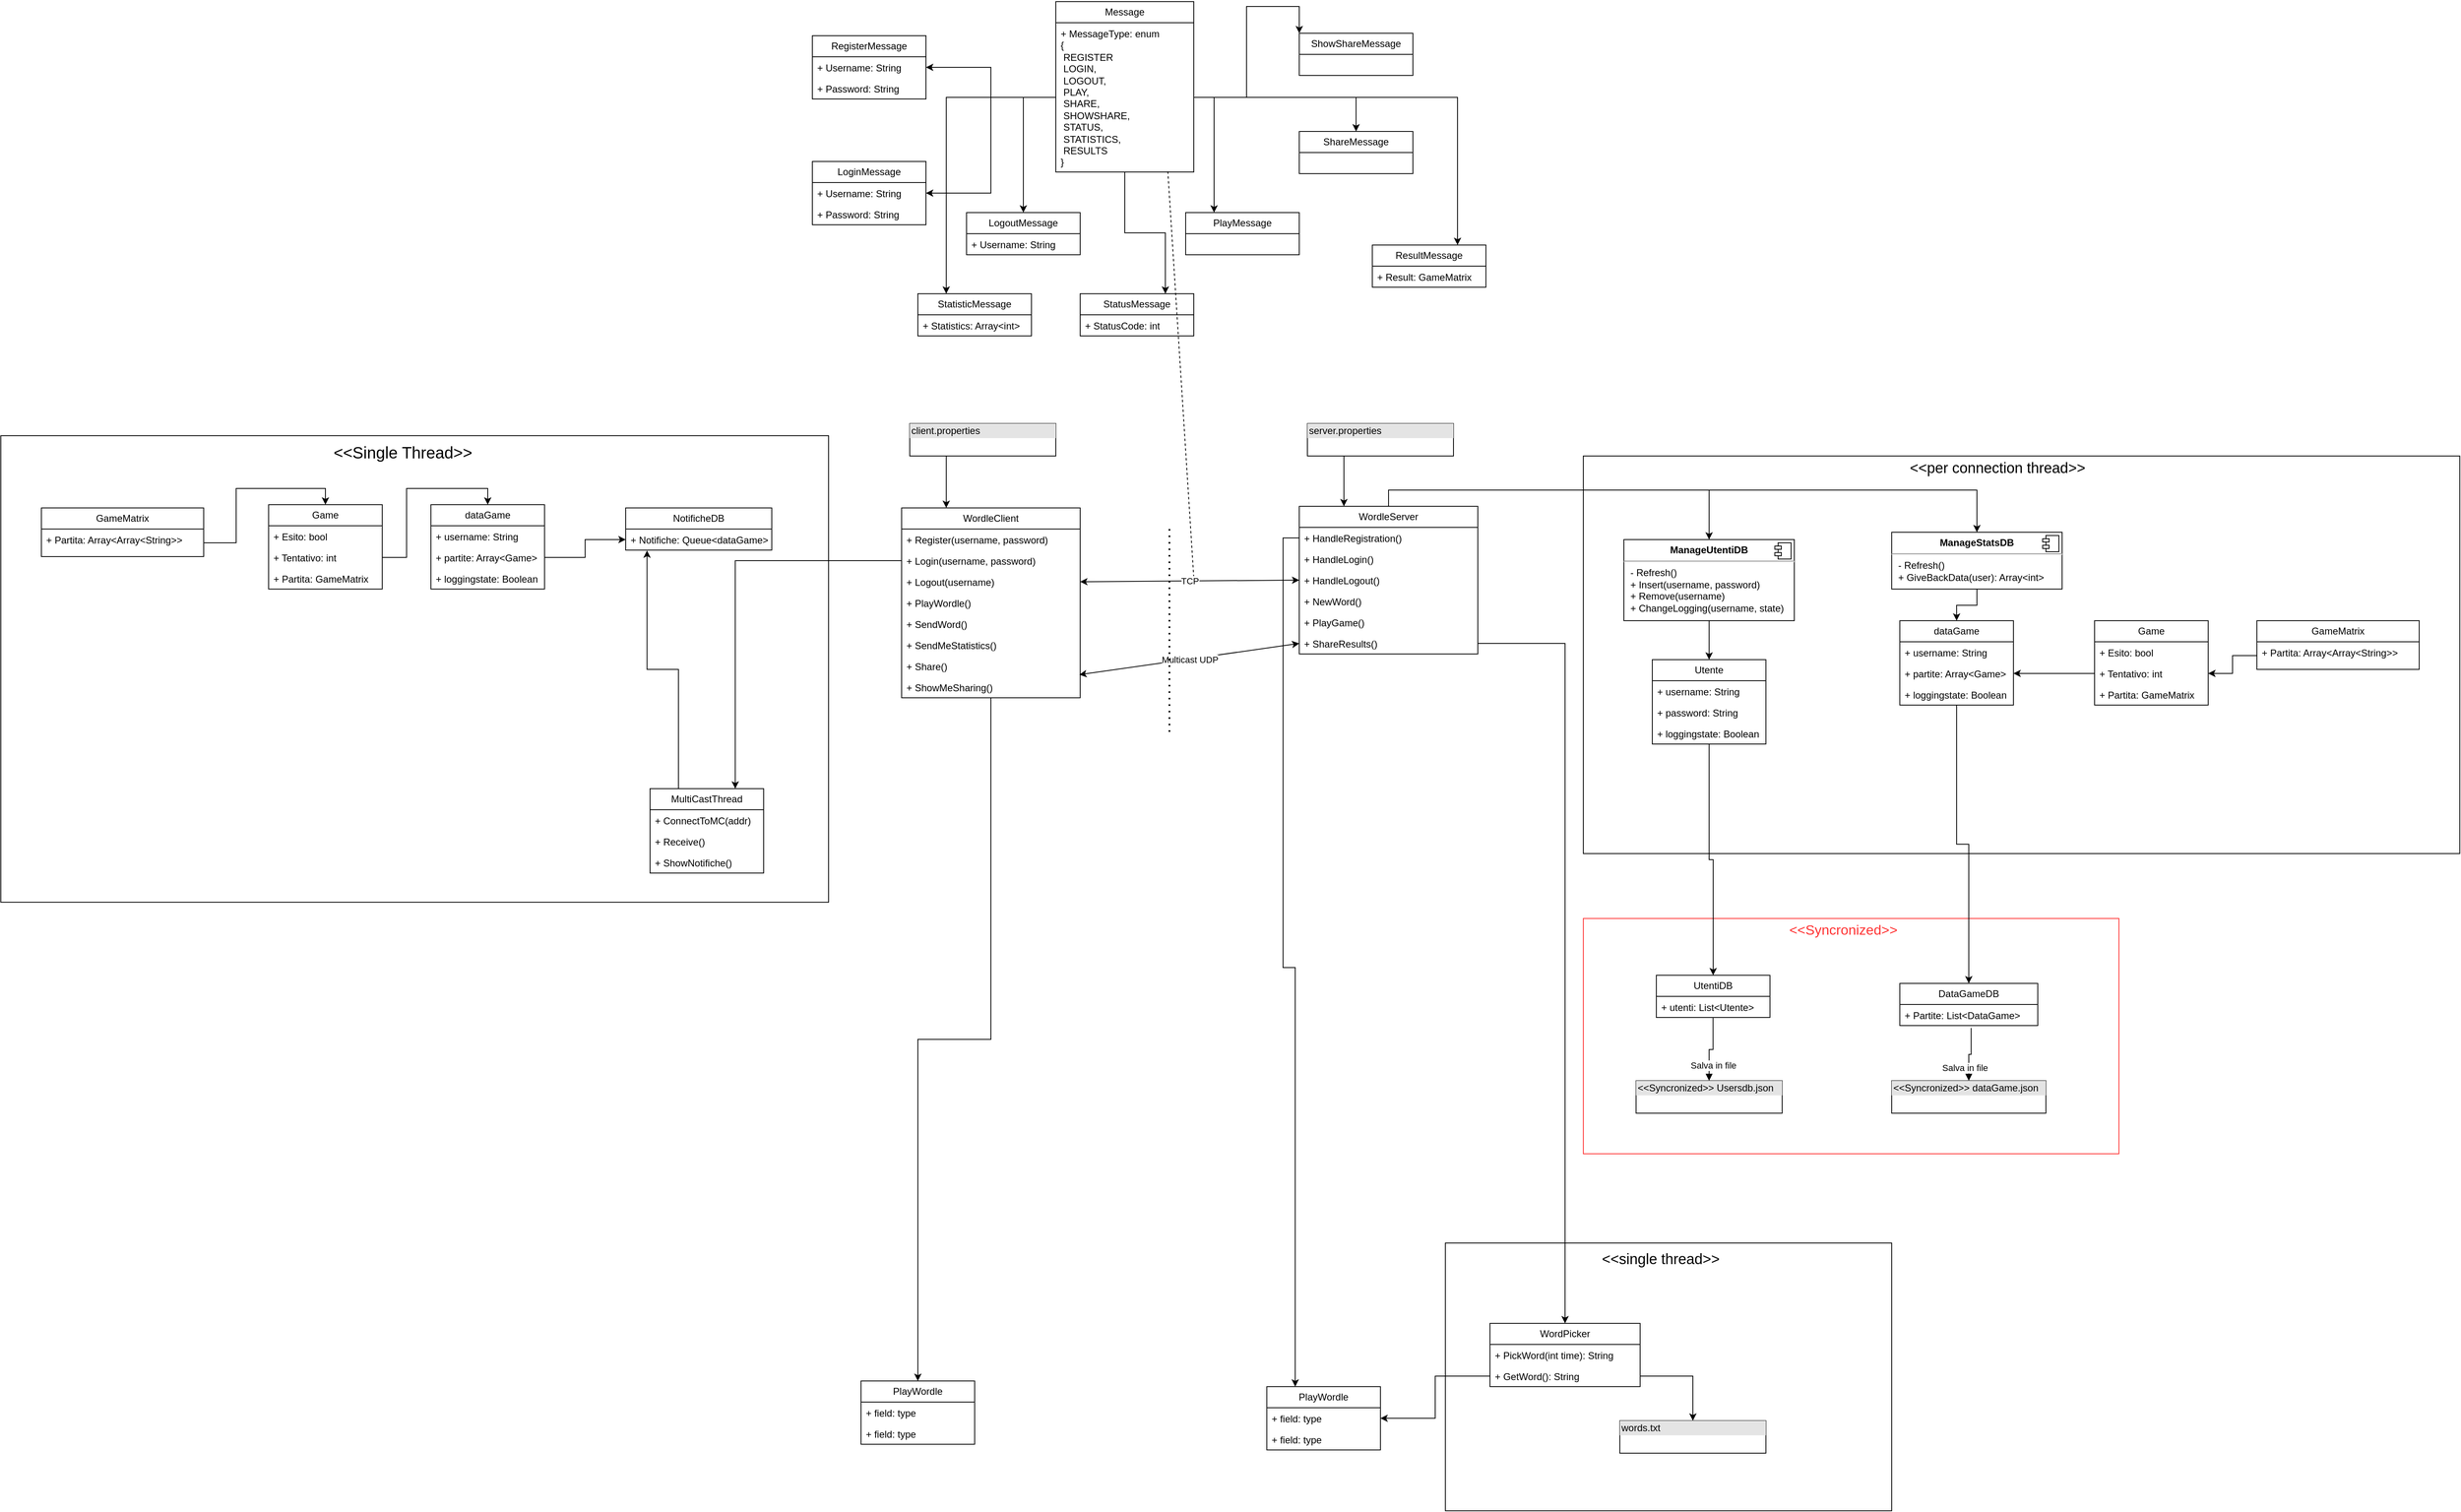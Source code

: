 <mxfile version="21.1.2" type="device">
  <diagram name="Generale" id="a9Qo6xG5ZnCa2RLUOLxb">
    <mxGraphModel dx="1235" dy="747" grid="1" gridSize="10" guides="1" tooltips="1" connect="1" arrows="1" fold="1" page="1" pageScale="1" pageWidth="3300" pageHeight="4681" math="0" shadow="0">
      <root>
        <mxCell id="0" />
        <mxCell id="1" parent="0" />
        <mxCell id="KQCeedgBMzMV0l_ZwHwV-183" value="" style="endArrow=none;dashed=1;html=1;rounded=0;exitX=0.812;exitY=0.996;exitDx=0;exitDy=0;exitPerimeter=0;" parent="1" source="KQCeedgBMzMV0l_ZwHwV-179" edge="1">
          <mxGeometry width="50" height="50" relative="1" as="geometry">
            <mxPoint x="1470" y="997" as="sourcePoint" />
            <mxPoint x="1570" y="770" as="targetPoint" />
          </mxGeometry>
        </mxCell>
        <mxCell id="KQCeedgBMzMV0l_ZwHwV-215" value="" style="verticalLabelPosition=bottom;verticalAlign=top;html=1;shape=mxgraph.basic.rect;fillColor2=none;strokeWidth=1;size=20;indent=5;" parent="1" vertex="1">
          <mxGeometry x="1880" y="1590" width="550" height="330" as="geometry" />
        </mxCell>
        <mxCell id="KQCeedgBMzMV0l_ZwHwV-148" value="" style="verticalLabelPosition=bottom;verticalAlign=top;html=1;shape=mxgraph.basic.rect;fillColor2=none;strokeWidth=1;size=20;indent=5;" parent="1" vertex="1">
          <mxGeometry x="100" y="595" width="1020" height="575" as="geometry" />
        </mxCell>
        <mxCell id="KQCeedgBMzMV0l_ZwHwV-150" value="" style="verticalLabelPosition=bottom;verticalAlign=top;html=1;shape=mxgraph.basic.rect;fillColor2=none;strokeWidth=1;size=20;indent=5;labelBorderColor=none;strokeColor=#FF3333;" parent="1" vertex="1">
          <mxGeometry x="2050" y="1190" width="660" height="290" as="geometry" />
        </mxCell>
        <mxCell id="KQCeedgBMzMV0l_ZwHwV-146" value="" style="verticalLabelPosition=bottom;verticalAlign=top;html=1;shape=mxgraph.basic.rect;fillColor2=none;strokeWidth=1;size=20;indent=5;" parent="1" vertex="1">
          <mxGeometry x="2050" y="620" width="1080" height="490" as="geometry" />
        </mxCell>
        <mxCell id="KQCeedgBMzMV0l_ZwHwV-159" style="edgeStyle=orthogonalEdgeStyle;rounded=0;orthogonalLoop=1;jettySize=auto;html=1;entryX=0.5;entryY=0;entryDx=0;entryDy=0;" parent="1" source="KQCeedgBMzMV0l_ZwHwV-10" target="KQCeedgBMzMV0l_ZwHwV-155" edge="1">
          <mxGeometry relative="1" as="geometry" />
        </mxCell>
        <mxCell id="KQCeedgBMzMV0l_ZwHwV-10" value="WordleClient" style="swimlane;fontStyle=0;childLayout=stackLayout;horizontal=1;startSize=26;fillColor=none;horizontalStack=0;resizeParent=1;resizeParentMax=0;resizeLast=0;collapsible=1;marginBottom=0;whiteSpace=wrap;html=1;" parent="1" vertex="1">
          <mxGeometry x="1210" y="684" width="220" height="234" as="geometry" />
        </mxCell>
        <mxCell id="KQCeedgBMzMV0l_ZwHwV-11" value="+ Register(username, password)" style="text;strokeColor=none;fillColor=none;align=left;verticalAlign=top;spacingLeft=4;spacingRight=4;overflow=hidden;rotatable=0;points=[[0,0.5],[1,0.5]];portConstraint=eastwest;whiteSpace=wrap;html=1;" parent="KQCeedgBMzMV0l_ZwHwV-10" vertex="1">
          <mxGeometry y="26" width="220" height="26" as="geometry" />
        </mxCell>
        <mxCell id="KQCeedgBMzMV0l_ZwHwV-12" value="+ Login(username, password)" style="text;strokeColor=none;fillColor=none;align=left;verticalAlign=top;spacingLeft=4;spacingRight=4;overflow=hidden;rotatable=0;points=[[0,0.5],[1,0.5]];portConstraint=eastwest;whiteSpace=wrap;html=1;" parent="KQCeedgBMzMV0l_ZwHwV-10" vertex="1">
          <mxGeometry y="52" width="220" height="26" as="geometry" />
        </mxCell>
        <mxCell id="KQCeedgBMzMV0l_ZwHwV-22" value="+ Logout(username)" style="text;strokeColor=none;fillColor=none;align=left;verticalAlign=top;spacingLeft=4;spacingRight=4;overflow=hidden;rotatable=0;points=[[0,0.5],[1,0.5]];portConstraint=eastwest;whiteSpace=wrap;html=1;" parent="KQCeedgBMzMV0l_ZwHwV-10" vertex="1">
          <mxGeometry y="78" width="220" height="26" as="geometry" />
        </mxCell>
        <mxCell id="KQCeedgBMzMV0l_ZwHwV-13" value="+ PlayWordle()" style="text;strokeColor=none;fillColor=none;align=left;verticalAlign=top;spacingLeft=4;spacingRight=4;overflow=hidden;rotatable=0;points=[[0,0.5],[1,0.5]];portConstraint=eastwest;whiteSpace=wrap;html=1;" parent="KQCeedgBMzMV0l_ZwHwV-10" vertex="1">
          <mxGeometry y="104" width="220" height="26" as="geometry" />
        </mxCell>
        <mxCell id="KQCeedgBMzMV0l_ZwHwV-14" value="+ SendWord()" style="text;strokeColor=none;fillColor=none;align=left;verticalAlign=top;spacingLeft=4;spacingRight=4;overflow=hidden;rotatable=0;points=[[0,0.5],[1,0.5]];portConstraint=eastwest;whiteSpace=wrap;html=1;" parent="KQCeedgBMzMV0l_ZwHwV-10" vertex="1">
          <mxGeometry y="130" width="220" height="26" as="geometry" />
        </mxCell>
        <mxCell id="KQCeedgBMzMV0l_ZwHwV-15" value="+ SendMeStatistics()" style="text;strokeColor=none;fillColor=none;align=left;verticalAlign=top;spacingLeft=4;spacingRight=4;overflow=hidden;rotatable=0;points=[[0,0.5],[1,0.5]];portConstraint=eastwest;whiteSpace=wrap;html=1;" parent="KQCeedgBMzMV0l_ZwHwV-10" vertex="1">
          <mxGeometry y="156" width="220" height="26" as="geometry" />
        </mxCell>
        <mxCell id="KQCeedgBMzMV0l_ZwHwV-16" value="+ Share()" style="text;strokeColor=none;fillColor=none;align=left;verticalAlign=top;spacingLeft=4;spacingRight=4;overflow=hidden;rotatable=0;points=[[0,0.5],[1,0.5]];portConstraint=eastwest;whiteSpace=wrap;html=1;" parent="KQCeedgBMzMV0l_ZwHwV-10" vertex="1">
          <mxGeometry y="182" width="220" height="26" as="geometry" />
        </mxCell>
        <mxCell id="KQCeedgBMzMV0l_ZwHwV-17" value="+ ShowMeSharing()" style="text;strokeColor=none;fillColor=none;align=left;verticalAlign=top;spacingLeft=4;spacingRight=4;overflow=hidden;rotatable=0;points=[[0,0.5],[1,0.5]];portConstraint=eastwest;whiteSpace=wrap;html=1;" parent="KQCeedgBMzMV0l_ZwHwV-10" vertex="1">
          <mxGeometry y="208" width="220" height="26" as="geometry" />
        </mxCell>
        <mxCell id="KQCeedgBMzMV0l_ZwHwV-51" style="edgeStyle=orthogonalEdgeStyle;rounded=0;orthogonalLoop=1;jettySize=auto;html=1;exitX=0.5;exitY=0;exitDx=0;exitDy=0;entryX=0.5;entryY=0;entryDx=0;entryDy=0;" parent="1" source="KQCeedgBMzMV0l_ZwHwV-19" target="KQCeedgBMzMV0l_ZwHwV-41" edge="1">
          <mxGeometry relative="1" as="geometry" />
        </mxCell>
        <mxCell id="KQCeedgBMzMV0l_ZwHwV-52" style="edgeStyle=orthogonalEdgeStyle;rounded=0;orthogonalLoop=1;jettySize=auto;html=1;exitX=0.5;exitY=0;exitDx=0;exitDy=0;entryX=0.5;entryY=0;entryDx=0;entryDy=0;" parent="1" source="KQCeedgBMzMV0l_ZwHwV-19" target="KQCeedgBMzMV0l_ZwHwV-32" edge="1">
          <mxGeometry relative="1" as="geometry" />
        </mxCell>
        <mxCell id="KQCeedgBMzMV0l_ZwHwV-19" value="WordleServer" style="swimlane;fontStyle=0;childLayout=stackLayout;horizontal=1;startSize=26;fillColor=none;horizontalStack=0;resizeParent=1;resizeParentMax=0;resizeLast=0;collapsible=1;marginBottom=0;whiteSpace=wrap;html=1;" parent="1" vertex="1">
          <mxGeometry x="1700" y="682" width="220" height="182" as="geometry">
            <mxRectangle x="780" y="200" width="110" height="30" as="alternateBounds" />
          </mxGeometry>
        </mxCell>
        <mxCell id="KQCeedgBMzMV0l_ZwHwV-20" value="+ HandleRegistration()" style="text;strokeColor=none;fillColor=none;align=left;verticalAlign=top;spacingLeft=4;spacingRight=4;overflow=hidden;rotatable=0;points=[[0,0.5],[1,0.5]];portConstraint=eastwest;whiteSpace=wrap;html=1;" parent="KQCeedgBMzMV0l_ZwHwV-19" vertex="1">
          <mxGeometry y="26" width="220" height="26" as="geometry" />
        </mxCell>
        <mxCell id="KQCeedgBMzMV0l_ZwHwV-21" value="+ HandleLogin()" style="text;strokeColor=none;fillColor=none;align=left;verticalAlign=top;spacingLeft=4;spacingRight=4;overflow=hidden;rotatable=0;points=[[0,0.5],[1,0.5]];portConstraint=eastwest;whiteSpace=wrap;html=1;" parent="KQCeedgBMzMV0l_ZwHwV-19" vertex="1">
          <mxGeometry y="52" width="220" height="26" as="geometry" />
        </mxCell>
        <mxCell id="KQCeedgBMzMV0l_ZwHwV-23" value="+ HandleLogout()" style="text;strokeColor=none;fillColor=none;align=left;verticalAlign=top;spacingLeft=4;spacingRight=4;overflow=hidden;rotatable=0;points=[[0,0.5],[1,0.5]];portConstraint=eastwest;whiteSpace=wrap;html=1;" parent="KQCeedgBMzMV0l_ZwHwV-19" vertex="1">
          <mxGeometry y="78" width="220" height="26" as="geometry" />
        </mxCell>
        <mxCell id="KQCeedgBMzMV0l_ZwHwV-24" value="+ NewWord()" style="text;strokeColor=none;fillColor=none;align=left;verticalAlign=top;spacingLeft=4;spacingRight=4;overflow=hidden;rotatable=0;points=[[0,0.5],[1,0.5]];portConstraint=eastwest;whiteSpace=wrap;html=1;" parent="KQCeedgBMzMV0l_ZwHwV-19" vertex="1">
          <mxGeometry y="104" width="220" height="26" as="geometry" />
        </mxCell>
        <mxCell id="KQCeedgBMzMV0l_ZwHwV-25" value="+ PlayGame()" style="text;strokeColor=none;fillColor=none;align=left;verticalAlign=top;spacingLeft=4;spacingRight=4;overflow=hidden;rotatable=0;points=[[0,0.5],[1,0.5]];portConstraint=eastwest;whiteSpace=wrap;html=1;" parent="KQCeedgBMzMV0l_ZwHwV-19" vertex="1">
          <mxGeometry y="130" width="220" height="26" as="geometry" />
        </mxCell>
        <mxCell id="KQCeedgBMzMV0l_ZwHwV-26" value="+ ShareResults()" style="text;strokeColor=none;fillColor=none;align=left;verticalAlign=top;spacingLeft=4;spacingRight=4;overflow=hidden;rotatable=0;points=[[0,0.5],[1,0.5]];portConstraint=eastwest;whiteSpace=wrap;html=1;" parent="KQCeedgBMzMV0l_ZwHwV-19" vertex="1">
          <mxGeometry y="156" width="220" height="26" as="geometry" />
        </mxCell>
        <mxCell id="KQCeedgBMzMV0l_ZwHwV-97" style="edgeStyle=orthogonalEdgeStyle;rounded=0;orthogonalLoop=1;jettySize=auto;html=1;exitX=0.5;exitY=1;exitDx=0;exitDy=0;entryX=0.5;entryY=0;entryDx=0;entryDy=0;" parent="1" source="KQCeedgBMzMV0l_ZwHwV-32" target="KQCeedgBMzMV0l_ZwHwV-64" edge="1">
          <mxGeometry relative="1" as="geometry" />
        </mxCell>
        <mxCell id="KQCeedgBMzMV0l_ZwHwV-32" value="&lt;p style=&quot;margin:0px;margin-top:6px;text-align:center;&quot;&gt;&lt;b&gt;ManageUtentiDB&lt;/b&gt;&lt;/p&gt;&lt;hr&gt;&lt;p style=&quot;margin:0px;margin-left:8px;&quot;&gt;- Refresh()&lt;br&gt;+ Insert(username, password)&lt;/p&gt;&lt;p style=&quot;margin:0px;margin-left:8px;&quot;&gt;+ Remove(username)&lt;/p&gt;&lt;p style=&quot;margin:0px;margin-left:8px;&quot;&gt;+ ChangeLogging(username, state)&lt;/p&gt;" style="align=left;overflow=fill;html=1;dropTarget=0;whiteSpace=wrap;" parent="1" vertex="1">
          <mxGeometry x="2100" y="723" width="210" height="100" as="geometry" />
        </mxCell>
        <mxCell id="KQCeedgBMzMV0l_ZwHwV-33" value="" style="shape=component;jettyWidth=8;jettyHeight=4;" parent="KQCeedgBMzMV0l_ZwHwV-32" vertex="1">
          <mxGeometry x="1" width="20" height="20" relative="1" as="geometry">
            <mxPoint x="-24" y="4" as="offset" />
          </mxGeometry>
        </mxCell>
        <mxCell id="KQCeedgBMzMV0l_ZwHwV-34" value="&lt;div style=&quot;box-sizing:border-box;width:100%;background:#e4e4e4;padding:2px;&quot;&gt;&amp;lt;&amp;lt;Syncronized&amp;gt;&amp;gt; Usersdb.json&lt;/div&gt;&lt;table style=&quot;width:100%;font-size:1em;&quot; cellpadding=&quot;2&quot; cellspacing=&quot;0&quot;&gt;&lt;tbody&gt;&lt;tr&gt;&lt;td&gt;&lt;br&gt;&lt;/td&gt;&lt;td&gt;&lt;br&gt;&lt;/td&gt;&lt;/tr&gt;&lt;tr&gt;&lt;td&gt;&lt;br&gt;&lt;/td&gt;&lt;td&gt;&lt;/td&gt;&lt;/tr&gt;&lt;tr&gt;&lt;td&gt;&lt;br&gt;&lt;/td&gt;&lt;td&gt;&lt;br&gt;&lt;/td&gt;&lt;/tr&gt;&lt;/tbody&gt;&lt;/table&gt;" style="verticalAlign=top;align=left;overflow=fill;html=1;whiteSpace=wrap;" parent="1" vertex="1">
          <mxGeometry x="2115" y="1390" width="180" height="40" as="geometry" />
        </mxCell>
        <mxCell id="KQCeedgBMzMV0l_ZwHwV-81" style="edgeStyle=orthogonalEdgeStyle;rounded=0;orthogonalLoop=1;jettySize=auto;html=1;exitX=0.5;exitY=1;exitDx=0;exitDy=0;" parent="1" source="KQCeedgBMzMV0l_ZwHwV-41" target="KQCeedgBMzMV0l_ZwHwV-70" edge="1">
          <mxGeometry relative="1" as="geometry" />
        </mxCell>
        <mxCell id="KQCeedgBMzMV0l_ZwHwV-41" value="&lt;p style=&quot;margin:0px;margin-top:6px;text-align:center;&quot;&gt;&lt;b&gt;ManageStatsDB&lt;/b&gt;&lt;/p&gt;&lt;hr&gt;&lt;p style=&quot;margin:0px;margin-left:8px;&quot;&gt;- Refresh()&lt;/p&gt;&lt;p style=&quot;margin:0px;margin-left:8px;&quot;&gt;+ GiveBackData(user): Array&amp;lt;int&amp;gt;&lt;/p&gt;" style="align=left;overflow=fill;html=1;dropTarget=0;whiteSpace=wrap;" parent="1" vertex="1">
          <mxGeometry x="2430" y="714" width="210" height="70" as="geometry" />
        </mxCell>
        <mxCell id="KQCeedgBMzMV0l_ZwHwV-42" value="" style="shape=component;jettyWidth=8;jettyHeight=4;" parent="KQCeedgBMzMV0l_ZwHwV-41" vertex="1">
          <mxGeometry x="1" width="20" height="20" relative="1" as="geometry">
            <mxPoint x="-24" y="4" as="offset" />
          </mxGeometry>
        </mxCell>
        <mxCell id="KQCeedgBMzMV0l_ZwHwV-47" style="edgeStyle=orthogonalEdgeStyle;rounded=0;orthogonalLoop=1;jettySize=auto;html=1;exitX=0.5;exitY=1;exitDx=0;exitDy=0;" parent="1" edge="1">
          <mxGeometry relative="1" as="geometry">
            <mxPoint x="2827.5" y="1223" as="sourcePoint" />
            <mxPoint x="2827.5" y="1223" as="targetPoint" />
          </mxGeometry>
        </mxCell>
        <mxCell id="KQCeedgBMzMV0l_ZwHwV-53" value="GameMatrix" style="swimlane;fontStyle=0;childLayout=stackLayout;horizontal=1;startSize=26;fillColor=none;horizontalStack=0;resizeParent=1;resizeParentMax=0;resizeLast=0;collapsible=1;marginBottom=0;whiteSpace=wrap;html=1;" parent="1" vertex="1">
          <mxGeometry x="2880" y="823" width="200" height="60" as="geometry" />
        </mxCell>
        <mxCell id="KQCeedgBMzMV0l_ZwHwV-54" value="+ Partita: Array&amp;lt;Array&amp;lt;String&amp;gt;&amp;gt;" style="text;strokeColor=none;fillColor=none;align=left;verticalAlign=top;spacingLeft=4;spacingRight=4;overflow=hidden;rotatable=0;points=[[0,0.5],[1,0.5]];portConstraint=eastwest;whiteSpace=wrap;html=1;" parent="KQCeedgBMzMV0l_ZwHwV-53" vertex="1">
          <mxGeometry y="26" width="200" height="34" as="geometry" />
        </mxCell>
        <mxCell id="KQCeedgBMzMV0l_ZwHwV-58" value="NotificheDB" style="swimlane;fontStyle=0;childLayout=stackLayout;horizontal=1;startSize=26;fillColor=none;horizontalStack=0;resizeParent=1;resizeParentMax=0;resizeLast=0;collapsible=1;marginBottom=0;whiteSpace=wrap;html=1;" parent="1" vertex="1">
          <mxGeometry x="870" y="684" width="180" height="52" as="geometry" />
        </mxCell>
        <mxCell id="KQCeedgBMzMV0l_ZwHwV-59" value="+ Notifiche: Queue&amp;lt;dataGame&amp;gt;" style="text;strokeColor=none;fillColor=none;align=left;verticalAlign=top;spacingLeft=4;spacingRight=4;overflow=hidden;rotatable=0;points=[[0,0.5],[1,0.5]];portConstraint=eastwest;whiteSpace=wrap;html=1;" parent="KQCeedgBMzMV0l_ZwHwV-58" vertex="1">
          <mxGeometry y="26" width="180" height="26" as="geometry" />
        </mxCell>
        <mxCell id="KQCeedgBMzMV0l_ZwHwV-98" style="edgeStyle=orthogonalEdgeStyle;rounded=0;orthogonalLoop=1;jettySize=auto;html=1;entryX=0.5;entryY=0;entryDx=0;entryDy=0;" parent="1" source="KQCeedgBMzMV0l_ZwHwV-64" target="KQCeedgBMzMV0l_ZwHwV-93" edge="1">
          <mxGeometry relative="1" as="geometry" />
        </mxCell>
        <mxCell id="KQCeedgBMzMV0l_ZwHwV-64" value="Utente" style="swimlane;fontStyle=0;childLayout=stackLayout;horizontal=1;startSize=26;fillColor=none;horizontalStack=0;resizeParent=1;resizeParentMax=0;resizeLast=0;collapsible=1;marginBottom=0;whiteSpace=wrap;html=1;" parent="1" vertex="1">
          <mxGeometry x="2135" y="871" width="140" height="104" as="geometry" />
        </mxCell>
        <mxCell id="KQCeedgBMzMV0l_ZwHwV-65" value="+ username: String" style="text;strokeColor=none;fillColor=none;align=left;verticalAlign=top;spacingLeft=4;spacingRight=4;overflow=hidden;rotatable=0;points=[[0,0.5],[1,0.5]];portConstraint=eastwest;whiteSpace=wrap;html=1;" parent="KQCeedgBMzMV0l_ZwHwV-64" vertex="1">
          <mxGeometry y="26" width="140" height="26" as="geometry" />
        </mxCell>
        <mxCell id="KQCeedgBMzMV0l_ZwHwV-66" value="+ password: String" style="text;strokeColor=none;fillColor=none;align=left;verticalAlign=top;spacingLeft=4;spacingRight=4;overflow=hidden;rotatable=0;points=[[0,0.5],[1,0.5]];portConstraint=eastwest;whiteSpace=wrap;html=1;" parent="KQCeedgBMzMV0l_ZwHwV-64" vertex="1">
          <mxGeometry y="52" width="140" height="26" as="geometry" />
        </mxCell>
        <mxCell id="KQCeedgBMzMV0l_ZwHwV-67" value="+ loggingstate: Boolean" style="text;strokeColor=none;fillColor=none;align=left;verticalAlign=top;spacingLeft=4;spacingRight=4;overflow=hidden;rotatable=0;points=[[0,0.5],[1,0.5]];portConstraint=eastwest;whiteSpace=wrap;html=1;" parent="KQCeedgBMzMV0l_ZwHwV-64" vertex="1">
          <mxGeometry y="78" width="140" height="26" as="geometry" />
        </mxCell>
        <mxCell id="KQCeedgBMzMV0l_ZwHwV-68" value="Salva in file" style="html=1;verticalAlign=bottom;endArrow=block;edgeStyle=elbowEdgeStyle;elbow=vertical;curved=0;rounded=0;entryX=0.5;entryY=0;entryDx=0;entryDy=0;exitX=0.499;exitY=1.024;exitDx=0;exitDy=0;exitPerimeter=0;" parent="1" source="KQCeedgBMzMV0l_ZwHwV-94" target="KQCeedgBMzMV0l_ZwHwV-34" edge="1">
          <mxGeometry x="0.75" y="5" width="80" relative="1" as="geometry">
            <mxPoint x="2075" y="1193" as="sourcePoint" />
            <mxPoint x="2485" y="1103" as="targetPoint" />
            <mxPoint as="offset" />
          </mxGeometry>
        </mxCell>
        <mxCell id="KQCeedgBMzMV0l_ZwHwV-69" value="&lt;div style=&quot;box-sizing:border-box;width:100%;background:#e4e4e4;padding:2px;&quot;&gt;&amp;lt;&amp;lt;Syncronized&amp;gt;&amp;gt; dataGame.json&lt;/div&gt;&lt;table style=&quot;width:100%;font-size:1em;&quot; cellpadding=&quot;2&quot; cellspacing=&quot;0&quot;&gt;&lt;tbody&gt;&lt;tr&gt;&lt;td&gt;&lt;br&gt;&lt;/td&gt;&lt;td&gt;&lt;br&gt;&lt;/td&gt;&lt;/tr&gt;&lt;tr&gt;&lt;td&gt;&lt;br&gt;&lt;/td&gt;&lt;td&gt;&lt;/td&gt;&lt;/tr&gt;&lt;tr&gt;&lt;td&gt;&lt;br&gt;&lt;/td&gt;&lt;td&gt;&lt;br&gt;&lt;/td&gt;&lt;/tr&gt;&lt;/tbody&gt;&lt;/table&gt;" style="verticalAlign=top;align=left;overflow=fill;html=1;whiteSpace=wrap;" parent="1" vertex="1">
          <mxGeometry x="2430" y="1390" width="190" height="40" as="geometry" />
        </mxCell>
        <mxCell id="KQCeedgBMzMV0l_ZwHwV-103" style="edgeStyle=orthogonalEdgeStyle;rounded=0;orthogonalLoop=1;jettySize=auto;html=1;entryX=0.5;entryY=0;entryDx=0;entryDy=0;" parent="1" source="KQCeedgBMzMV0l_ZwHwV-70" target="KQCeedgBMzMV0l_ZwHwV-99" edge="1">
          <mxGeometry relative="1" as="geometry" />
        </mxCell>
        <mxCell id="KQCeedgBMzMV0l_ZwHwV-70" value="dataGame" style="swimlane;fontStyle=0;childLayout=stackLayout;horizontal=1;startSize=26;fillColor=none;horizontalStack=0;resizeParent=1;resizeParentMax=0;resizeLast=0;collapsible=1;marginBottom=0;whiteSpace=wrap;html=1;" parent="1" vertex="1">
          <mxGeometry x="2440" y="823" width="140" height="104" as="geometry" />
        </mxCell>
        <mxCell id="KQCeedgBMzMV0l_ZwHwV-71" value="+ username: String" style="text;strokeColor=none;fillColor=none;align=left;verticalAlign=top;spacingLeft=4;spacingRight=4;overflow=hidden;rotatable=0;points=[[0,0.5],[1,0.5]];portConstraint=eastwest;whiteSpace=wrap;html=1;" parent="KQCeedgBMzMV0l_ZwHwV-70" vertex="1">
          <mxGeometry y="26" width="140" height="26" as="geometry" />
        </mxCell>
        <mxCell id="KQCeedgBMzMV0l_ZwHwV-72" value="+ partite: Array&amp;lt;Game&amp;gt;" style="text;strokeColor=none;fillColor=none;align=left;verticalAlign=top;spacingLeft=4;spacingRight=4;overflow=hidden;rotatable=0;points=[[0,0.5],[1,0.5]];portConstraint=eastwest;whiteSpace=wrap;html=1;" parent="KQCeedgBMzMV0l_ZwHwV-70" vertex="1">
          <mxGeometry y="52" width="140" height="26" as="geometry" />
        </mxCell>
        <mxCell id="KQCeedgBMzMV0l_ZwHwV-73" value="+ loggingstate: Boolean" style="text;strokeColor=none;fillColor=none;align=left;verticalAlign=top;spacingLeft=4;spacingRight=4;overflow=hidden;rotatable=0;points=[[0,0.5],[1,0.5]];portConstraint=eastwest;whiteSpace=wrap;html=1;" parent="KQCeedgBMzMV0l_ZwHwV-70" vertex="1">
          <mxGeometry y="78" width="140" height="26" as="geometry" />
        </mxCell>
        <mxCell id="KQCeedgBMzMV0l_ZwHwV-74" value="Salva in file" style="html=1;verticalAlign=bottom;endArrow=block;edgeStyle=elbowEdgeStyle;elbow=vertical;curved=0;rounded=0;entryX=0.5;entryY=0;entryDx=0;entryDy=0;exitX=0.517;exitY=1.115;exitDx=0;exitDy=0;exitPerimeter=0;" parent="1" source="KQCeedgBMzMV0l_ZwHwV-100" target="KQCeedgBMzMV0l_ZwHwV-69" edge="1">
          <mxGeometry x="0.778" y="-5" width="80" relative="1" as="geometry">
            <mxPoint x="2497.48" y="1060.898" as="sourcePoint" />
            <mxPoint x="2825" y="1023" as="targetPoint" />
            <mxPoint as="offset" />
          </mxGeometry>
        </mxCell>
        <mxCell id="KQCeedgBMzMV0l_ZwHwV-75" value="Game" style="swimlane;fontStyle=0;childLayout=stackLayout;horizontal=1;startSize=26;fillColor=none;horizontalStack=0;resizeParent=1;resizeParentMax=0;resizeLast=0;collapsible=1;marginBottom=0;whiteSpace=wrap;html=1;" parent="1" vertex="1">
          <mxGeometry x="2680" y="823" width="140" height="104" as="geometry" />
        </mxCell>
        <mxCell id="KQCeedgBMzMV0l_ZwHwV-76" value="+ Esito: bool" style="text;strokeColor=none;fillColor=none;align=left;verticalAlign=top;spacingLeft=4;spacingRight=4;overflow=hidden;rotatable=0;points=[[0,0.5],[1,0.5]];portConstraint=eastwest;whiteSpace=wrap;html=1;" parent="KQCeedgBMzMV0l_ZwHwV-75" vertex="1">
          <mxGeometry y="26" width="140" height="26" as="geometry" />
        </mxCell>
        <mxCell id="KQCeedgBMzMV0l_ZwHwV-77" value="+ Tentativo: int" style="text;strokeColor=none;fillColor=none;align=left;verticalAlign=top;spacingLeft=4;spacingRight=4;overflow=hidden;rotatable=0;points=[[0,0.5],[1,0.5]];portConstraint=eastwest;whiteSpace=wrap;html=1;" parent="KQCeedgBMzMV0l_ZwHwV-75" vertex="1">
          <mxGeometry y="52" width="140" height="26" as="geometry" />
        </mxCell>
        <mxCell id="KQCeedgBMzMV0l_ZwHwV-78" value="+ Partita: GameMatrix" style="text;strokeColor=none;fillColor=none;align=left;verticalAlign=top;spacingLeft=4;spacingRight=4;overflow=hidden;rotatable=0;points=[[0,0.5],[1,0.5]];portConstraint=eastwest;whiteSpace=wrap;html=1;" parent="KQCeedgBMzMV0l_ZwHwV-75" vertex="1">
          <mxGeometry y="78" width="140" height="26" as="geometry" />
        </mxCell>
        <mxCell id="KQCeedgBMzMV0l_ZwHwV-79" style="edgeStyle=orthogonalEdgeStyle;rounded=0;orthogonalLoop=1;jettySize=auto;html=1;exitX=0;exitY=0.5;exitDx=0;exitDy=0;entryX=1;entryY=0.5;entryDx=0;entryDy=0;" parent="1" source="KQCeedgBMzMV0l_ZwHwV-54" target="KQCeedgBMzMV0l_ZwHwV-77" edge="1">
          <mxGeometry relative="1" as="geometry" />
        </mxCell>
        <mxCell id="KQCeedgBMzMV0l_ZwHwV-80" style="edgeStyle=orthogonalEdgeStyle;rounded=0;orthogonalLoop=1;jettySize=auto;html=1;exitX=0;exitY=0.5;exitDx=0;exitDy=0;entryX=1;entryY=0.5;entryDx=0;entryDy=0;" parent="1" source="KQCeedgBMzMV0l_ZwHwV-77" target="KQCeedgBMzMV0l_ZwHwV-72" edge="1">
          <mxGeometry relative="1" as="geometry" />
        </mxCell>
        <mxCell id="KQCeedgBMzMV0l_ZwHwV-93" value="UtentiDB" style="swimlane;fontStyle=0;childLayout=stackLayout;horizontal=1;startSize=26;fillColor=none;horizontalStack=0;resizeParent=1;resizeParentMax=0;resizeLast=0;collapsible=1;marginBottom=0;whiteSpace=wrap;html=1;" parent="1" vertex="1">
          <mxGeometry x="2140" y="1260" width="140" height="52" as="geometry" />
        </mxCell>
        <mxCell id="KQCeedgBMzMV0l_ZwHwV-94" value="+ utenti: List&amp;lt;Utente&amp;gt;" style="text;strokeColor=none;fillColor=none;align=left;verticalAlign=top;spacingLeft=4;spacingRight=4;overflow=hidden;rotatable=0;points=[[0,0.5],[1,0.5]];portConstraint=eastwest;whiteSpace=wrap;html=1;" parent="KQCeedgBMzMV0l_ZwHwV-93" vertex="1">
          <mxGeometry y="26" width="140" height="26" as="geometry" />
        </mxCell>
        <mxCell id="KQCeedgBMzMV0l_ZwHwV-99" value="DataGameDB" style="swimlane;fontStyle=0;childLayout=stackLayout;horizontal=1;startSize=26;fillColor=none;horizontalStack=0;resizeParent=1;resizeParentMax=0;resizeLast=0;collapsible=1;marginBottom=0;whiteSpace=wrap;html=1;" parent="1" vertex="1">
          <mxGeometry x="2440" y="1270" width="170" height="52" as="geometry" />
        </mxCell>
        <mxCell id="KQCeedgBMzMV0l_ZwHwV-100" value="+ Partite: List&amp;lt;DataGame&amp;gt;" style="text;strokeColor=none;fillColor=none;align=left;verticalAlign=top;spacingLeft=4;spacingRight=4;overflow=hidden;rotatable=0;points=[[0,0.5],[1,0.5]];portConstraint=eastwest;whiteSpace=wrap;html=1;" parent="KQCeedgBMzMV0l_ZwHwV-99" vertex="1">
          <mxGeometry y="26" width="170" height="26" as="geometry" />
        </mxCell>
        <mxCell id="KQCeedgBMzMV0l_ZwHwV-104" value="GameMatrix" style="swimlane;fontStyle=0;childLayout=stackLayout;horizontal=1;startSize=26;fillColor=none;horizontalStack=0;resizeParent=1;resizeParentMax=0;resizeLast=0;collapsible=1;marginBottom=0;whiteSpace=wrap;html=1;" parent="1" vertex="1">
          <mxGeometry x="150" y="684" width="200" height="60" as="geometry" />
        </mxCell>
        <mxCell id="KQCeedgBMzMV0l_ZwHwV-105" value="+ Partita: Array&amp;lt;Array&amp;lt;String&amp;gt;&amp;gt;" style="text;strokeColor=none;fillColor=none;align=left;verticalAlign=top;spacingLeft=4;spacingRight=4;overflow=hidden;rotatable=0;points=[[0,0.5],[1,0.5]];portConstraint=eastwest;whiteSpace=wrap;html=1;" parent="KQCeedgBMzMV0l_ZwHwV-104" vertex="1">
          <mxGeometry y="26" width="200" height="34" as="geometry" />
        </mxCell>
        <mxCell id="KQCeedgBMzMV0l_ZwHwV-106" value="dataGame" style="swimlane;fontStyle=0;childLayout=stackLayout;horizontal=1;startSize=26;fillColor=none;horizontalStack=0;resizeParent=1;resizeParentMax=0;resizeLast=0;collapsible=1;marginBottom=0;whiteSpace=wrap;html=1;" parent="1" vertex="1">
          <mxGeometry x="630" y="680" width="140" height="104" as="geometry" />
        </mxCell>
        <mxCell id="KQCeedgBMzMV0l_ZwHwV-107" value="+ username: String" style="text;strokeColor=none;fillColor=none;align=left;verticalAlign=top;spacingLeft=4;spacingRight=4;overflow=hidden;rotatable=0;points=[[0,0.5],[1,0.5]];portConstraint=eastwest;whiteSpace=wrap;html=1;" parent="KQCeedgBMzMV0l_ZwHwV-106" vertex="1">
          <mxGeometry y="26" width="140" height="26" as="geometry" />
        </mxCell>
        <mxCell id="KQCeedgBMzMV0l_ZwHwV-108" value="+ partite: Array&amp;lt;Game&amp;gt;" style="text;strokeColor=none;fillColor=none;align=left;verticalAlign=top;spacingLeft=4;spacingRight=4;overflow=hidden;rotatable=0;points=[[0,0.5],[1,0.5]];portConstraint=eastwest;whiteSpace=wrap;html=1;" parent="KQCeedgBMzMV0l_ZwHwV-106" vertex="1">
          <mxGeometry y="52" width="140" height="26" as="geometry" />
        </mxCell>
        <mxCell id="KQCeedgBMzMV0l_ZwHwV-109" value="+ loggingstate: Boolean" style="text;strokeColor=none;fillColor=none;align=left;verticalAlign=top;spacingLeft=4;spacingRight=4;overflow=hidden;rotatable=0;points=[[0,0.5],[1,0.5]];portConstraint=eastwest;whiteSpace=wrap;html=1;" parent="KQCeedgBMzMV0l_ZwHwV-106" vertex="1">
          <mxGeometry y="78" width="140" height="26" as="geometry" />
        </mxCell>
        <mxCell id="KQCeedgBMzMV0l_ZwHwV-110" value="Game" style="swimlane;fontStyle=0;childLayout=stackLayout;horizontal=1;startSize=26;fillColor=none;horizontalStack=0;resizeParent=1;resizeParentMax=0;resizeLast=0;collapsible=1;marginBottom=0;whiteSpace=wrap;html=1;" parent="1" vertex="1">
          <mxGeometry x="430" y="680" width="140" height="104" as="geometry" />
        </mxCell>
        <mxCell id="KQCeedgBMzMV0l_ZwHwV-111" value="+ Esito: bool" style="text;strokeColor=none;fillColor=none;align=left;verticalAlign=top;spacingLeft=4;spacingRight=4;overflow=hidden;rotatable=0;points=[[0,0.5],[1,0.5]];portConstraint=eastwest;whiteSpace=wrap;html=1;" parent="KQCeedgBMzMV0l_ZwHwV-110" vertex="1">
          <mxGeometry y="26" width="140" height="26" as="geometry" />
        </mxCell>
        <mxCell id="KQCeedgBMzMV0l_ZwHwV-112" value="+ Tentativo: int" style="text;strokeColor=none;fillColor=none;align=left;verticalAlign=top;spacingLeft=4;spacingRight=4;overflow=hidden;rotatable=0;points=[[0,0.5],[1,0.5]];portConstraint=eastwest;whiteSpace=wrap;html=1;" parent="KQCeedgBMzMV0l_ZwHwV-110" vertex="1">
          <mxGeometry y="52" width="140" height="26" as="geometry" />
        </mxCell>
        <mxCell id="KQCeedgBMzMV0l_ZwHwV-113" value="+ Partita: GameMatrix" style="text;strokeColor=none;fillColor=none;align=left;verticalAlign=top;spacingLeft=4;spacingRight=4;overflow=hidden;rotatable=0;points=[[0,0.5],[1,0.5]];portConstraint=eastwest;whiteSpace=wrap;html=1;" parent="KQCeedgBMzMV0l_ZwHwV-110" vertex="1">
          <mxGeometry y="78" width="140" height="26" as="geometry" />
        </mxCell>
        <mxCell id="KQCeedgBMzMV0l_ZwHwV-116" style="edgeStyle=orthogonalEdgeStyle;rounded=0;orthogonalLoop=1;jettySize=auto;html=1;exitX=1;exitY=0.5;exitDx=0;exitDy=0;entryX=0.5;entryY=0;entryDx=0;entryDy=0;" parent="1" source="KQCeedgBMzMV0l_ZwHwV-105" target="KQCeedgBMzMV0l_ZwHwV-110" edge="1">
          <mxGeometry relative="1" as="geometry" />
        </mxCell>
        <mxCell id="KQCeedgBMzMV0l_ZwHwV-117" style="edgeStyle=orthogonalEdgeStyle;rounded=0;orthogonalLoop=1;jettySize=auto;html=1;exitX=1;exitY=0.5;exitDx=0;exitDy=0;entryX=0.5;entryY=0;entryDx=0;entryDy=0;" parent="1" source="KQCeedgBMzMV0l_ZwHwV-112" target="KQCeedgBMzMV0l_ZwHwV-106" edge="1">
          <mxGeometry relative="1" as="geometry" />
        </mxCell>
        <mxCell id="KQCeedgBMzMV0l_ZwHwV-118" style="edgeStyle=orthogonalEdgeStyle;rounded=0;orthogonalLoop=1;jettySize=auto;html=1;exitX=1;exitY=0.5;exitDx=0;exitDy=0;entryX=0;entryY=0.5;entryDx=0;entryDy=0;" parent="1" source="KQCeedgBMzMV0l_ZwHwV-108" target="KQCeedgBMzMV0l_ZwHwV-59" edge="1">
          <mxGeometry relative="1" as="geometry" />
        </mxCell>
        <mxCell id="KQCeedgBMzMV0l_ZwHwV-123" value="" style="endArrow=classic;html=1;rounded=0;exitX=1;exitY=0.5;exitDx=0;exitDy=0;entryX=0;entryY=0.5;entryDx=0;entryDy=0;startArrow=classic;startFill=1;" parent="1" source="KQCeedgBMzMV0l_ZwHwV-22" target="KQCeedgBMzMV0l_ZwHwV-23" edge="1">
          <mxGeometry relative="1" as="geometry">
            <mxPoint x="1460" y="975" as="sourcePoint" />
            <mxPoint x="1730" y="1014" as="targetPoint" />
          </mxGeometry>
        </mxCell>
        <mxCell id="KQCeedgBMzMV0l_ZwHwV-124" value="TCP" style="edgeLabel;resizable=0;html=1;align=center;verticalAlign=middle;" parent="KQCeedgBMzMV0l_ZwHwV-123" connectable="0" vertex="1">
          <mxGeometry relative="1" as="geometry" />
        </mxCell>
        <mxCell id="KQCeedgBMzMV0l_ZwHwV-125" value="" style="endArrow=classic;html=1;rounded=0;exitX=0.995;exitY=-0.094;exitDx=0;exitDy=0;entryX=0;entryY=0.5;entryDx=0;entryDy=0;startArrow=classic;startFill=1;exitPerimeter=0;" parent="1" source="KQCeedgBMzMV0l_ZwHwV-17" target="KQCeedgBMzMV0l_ZwHwV-26" edge="1">
          <mxGeometry relative="1" as="geometry">
            <mxPoint x="1420" y="975" as="sourcePoint" />
            <mxPoint x="1690" y="1014" as="targetPoint" />
          </mxGeometry>
        </mxCell>
        <mxCell id="KQCeedgBMzMV0l_ZwHwV-126" value="Multicast UDP" style="edgeLabel;resizable=0;html=1;align=center;verticalAlign=middle;" parent="KQCeedgBMzMV0l_ZwHwV-125" connectable="0" vertex="1">
          <mxGeometry relative="1" as="geometry" />
        </mxCell>
        <mxCell id="KQCeedgBMzMV0l_ZwHwV-133" style="edgeStyle=orthogonalEdgeStyle;rounded=0;orthogonalLoop=1;jettySize=auto;html=1;exitX=0.25;exitY=1;exitDx=0;exitDy=0;entryX=0.25;entryY=0;entryDx=0;entryDy=0;" parent="1" source="KQCeedgBMzMV0l_ZwHwV-131" target="KQCeedgBMzMV0l_ZwHwV-10" edge="1">
          <mxGeometry relative="1" as="geometry" />
        </mxCell>
        <mxCell id="KQCeedgBMzMV0l_ZwHwV-131" value="&lt;div style=&quot;box-sizing:border-box;width:100%;background:#e4e4e4;padding:2px;&quot;&gt;client.properties&lt;/div&gt;&lt;table style=&quot;width:100%;font-size:1em;&quot; cellpadding=&quot;2&quot; cellspacing=&quot;0&quot;&gt;&lt;tbody&gt;&lt;tr&gt;&lt;td&gt;&lt;br&gt;&lt;/td&gt;&lt;td&gt;&lt;br&gt;&lt;/td&gt;&lt;/tr&gt;&lt;tr&gt;&lt;td&gt;&lt;br&gt;&lt;/td&gt;&lt;td&gt;&lt;/td&gt;&lt;/tr&gt;&lt;tr&gt;&lt;td&gt;&lt;br&gt;&lt;/td&gt;&lt;td&gt;&lt;br&gt;&lt;/td&gt;&lt;/tr&gt;&lt;/tbody&gt;&lt;/table&gt;" style="verticalAlign=top;align=left;overflow=fill;html=1;whiteSpace=wrap;" parent="1" vertex="1">
          <mxGeometry x="1220" y="580" width="180" height="40" as="geometry" />
        </mxCell>
        <mxCell id="KQCeedgBMzMV0l_ZwHwV-134" style="edgeStyle=orthogonalEdgeStyle;rounded=0;orthogonalLoop=1;jettySize=auto;html=1;exitX=0.25;exitY=1;exitDx=0;exitDy=0;entryX=0.25;entryY=0;entryDx=0;entryDy=0;" parent="1" source="KQCeedgBMzMV0l_ZwHwV-132" target="KQCeedgBMzMV0l_ZwHwV-19" edge="1">
          <mxGeometry relative="1" as="geometry" />
        </mxCell>
        <mxCell id="KQCeedgBMzMV0l_ZwHwV-132" value="&lt;div style=&quot;box-sizing:border-box;width:100%;background:#e4e4e4;padding:2px;&quot;&gt;server.properties&lt;/div&gt;&lt;table style=&quot;width:100%;font-size:1em;&quot; cellpadding=&quot;2&quot; cellspacing=&quot;0&quot;&gt;&lt;tbody&gt;&lt;tr&gt;&lt;td&gt;&lt;br&gt;&lt;/td&gt;&lt;td&gt;&lt;br&gt;&lt;/td&gt;&lt;/tr&gt;&lt;tr&gt;&lt;td&gt;&lt;br&gt;&lt;/td&gt;&lt;td&gt;&lt;/td&gt;&lt;/tr&gt;&lt;tr&gt;&lt;td&gt;&lt;br&gt;&lt;/td&gt;&lt;td&gt;&lt;br&gt;&lt;/td&gt;&lt;/tr&gt;&lt;/tbody&gt;&lt;/table&gt;" style="verticalAlign=top;align=left;overflow=fill;html=1;whiteSpace=wrap;" parent="1" vertex="1">
          <mxGeometry x="1710" y="580" width="180" height="40" as="geometry" />
        </mxCell>
        <mxCell id="KQCeedgBMzMV0l_ZwHwV-145" style="edgeStyle=orthogonalEdgeStyle;rounded=0;orthogonalLoop=1;jettySize=auto;html=1;exitX=0.25;exitY=0;exitDx=0;exitDy=0;entryX=0.146;entryY=1.019;entryDx=0;entryDy=0;entryPerimeter=0;" parent="1" source="KQCeedgBMzMV0l_ZwHwV-138" target="KQCeedgBMzMV0l_ZwHwV-59" edge="1">
          <mxGeometry relative="1" as="geometry" />
        </mxCell>
        <mxCell id="KQCeedgBMzMV0l_ZwHwV-143" style="edgeStyle=orthogonalEdgeStyle;rounded=0;orthogonalLoop=1;jettySize=auto;html=1;exitX=0;exitY=0.5;exitDx=0;exitDy=0;entryX=0.75;entryY=0;entryDx=0;entryDy=0;" parent="1" source="KQCeedgBMzMV0l_ZwHwV-12" target="KQCeedgBMzMV0l_ZwHwV-138" edge="1">
          <mxGeometry relative="1" as="geometry" />
        </mxCell>
        <mxCell id="KQCeedgBMzMV0l_ZwHwV-147" value="&amp;lt;&amp;lt;per connection thread&amp;gt;&amp;gt;" style="text;html=1;align=center;verticalAlign=middle;resizable=0;points=[];autosize=1;strokeColor=none;fillColor=none;fontSize=18;" parent="1" vertex="1">
          <mxGeometry x="2440" y="615" width="240" height="40" as="geometry" />
        </mxCell>
        <mxCell id="KQCeedgBMzMV0l_ZwHwV-149" value="&lt;font style=&quot;font-size: 20px;&quot;&gt;&amp;lt;&amp;lt;Single Thread&amp;gt;&amp;gt;&lt;/font&gt;" style="text;html=1;align=center;verticalAlign=middle;resizable=0;points=[];autosize=1;strokeColor=none;fillColor=none;" parent="1" vertex="1">
          <mxGeometry x="500" y="595" width="190" height="40" as="geometry" />
        </mxCell>
        <mxCell id="KQCeedgBMzMV0l_ZwHwV-151" value="&amp;lt;&amp;lt;Syncronized&amp;gt;&amp;gt;" style="text;html=1;align=center;verticalAlign=middle;resizable=0;points=[];autosize=1;strokeColor=none;fillColor=none;fontSize=17;fontColor=#FF3333;" parent="1" vertex="1">
          <mxGeometry x="2290" y="1190" width="160" height="30" as="geometry" />
        </mxCell>
        <mxCell id="KQCeedgBMzMV0l_ZwHwV-153" value="&lt;div style=&quot;box-sizing:border-box;width:100%;background:#e4e4e4;padding:2px;&quot;&gt;words.txt&lt;/div&gt;&lt;table style=&quot;width:100%;font-size:1em;&quot; cellpadding=&quot;2&quot; cellspacing=&quot;0&quot;&gt;&lt;tbody&gt;&lt;tr&gt;&lt;td&gt;&lt;br&gt;&lt;/td&gt;&lt;td&gt;&lt;br&gt;&lt;/td&gt;&lt;/tr&gt;&lt;tr&gt;&lt;td&gt;&lt;br&gt;&lt;/td&gt;&lt;td&gt;&lt;/td&gt;&lt;/tr&gt;&lt;tr&gt;&lt;td&gt;&lt;br&gt;&lt;/td&gt;&lt;td&gt;&lt;br&gt;&lt;/td&gt;&lt;/tr&gt;&lt;/tbody&gt;&lt;/table&gt;" style="verticalAlign=top;align=left;overflow=fill;html=1;whiteSpace=wrap;" parent="1" vertex="1">
          <mxGeometry x="2095" y="1809" width="180" height="40" as="geometry" />
        </mxCell>
        <mxCell id="KQCeedgBMzMV0l_ZwHwV-155" value="PlayWordle" style="swimlane;fontStyle=0;childLayout=stackLayout;horizontal=1;startSize=26;fillColor=none;horizontalStack=0;resizeParent=1;resizeParentMax=0;resizeLast=0;collapsible=1;marginBottom=0;whiteSpace=wrap;html=1;" parent="1" vertex="1">
          <mxGeometry x="1160" y="1760" width="140" height="78" as="geometry" />
        </mxCell>
        <mxCell id="KQCeedgBMzMV0l_ZwHwV-157" value="+ field: type" style="text;strokeColor=none;fillColor=none;align=left;verticalAlign=top;spacingLeft=4;spacingRight=4;overflow=hidden;rotatable=0;points=[[0,0.5],[1,0.5]];portConstraint=eastwest;whiteSpace=wrap;html=1;" parent="KQCeedgBMzMV0l_ZwHwV-155" vertex="1">
          <mxGeometry y="26" width="140" height="26" as="geometry" />
        </mxCell>
        <mxCell id="KQCeedgBMzMV0l_ZwHwV-158" value="+ field: type" style="text;strokeColor=none;fillColor=none;align=left;verticalAlign=top;spacingLeft=4;spacingRight=4;overflow=hidden;rotatable=0;points=[[0,0.5],[1,0.5]];portConstraint=eastwest;whiteSpace=wrap;html=1;" parent="KQCeedgBMzMV0l_ZwHwV-155" vertex="1">
          <mxGeometry y="52" width="140" height="26" as="geometry" />
        </mxCell>
        <mxCell id="KQCeedgBMzMV0l_ZwHwV-160" value="PlayWordle" style="swimlane;fontStyle=0;childLayout=stackLayout;horizontal=1;startSize=26;fillColor=none;horizontalStack=0;resizeParent=1;resizeParentMax=0;resizeLast=0;collapsible=1;marginBottom=0;whiteSpace=wrap;html=1;" parent="1" vertex="1">
          <mxGeometry x="1660" y="1767" width="140" height="78" as="geometry" />
        </mxCell>
        <mxCell id="KQCeedgBMzMV0l_ZwHwV-162" value="+ field: type" style="text;strokeColor=none;fillColor=none;align=left;verticalAlign=top;spacingLeft=4;spacingRight=4;overflow=hidden;rotatable=0;points=[[0,0.5],[1,0.5]];portConstraint=eastwest;whiteSpace=wrap;html=1;" parent="KQCeedgBMzMV0l_ZwHwV-160" vertex="1">
          <mxGeometry y="26" width="140" height="26" as="geometry" />
        </mxCell>
        <mxCell id="KQCeedgBMzMV0l_ZwHwV-163" value="+ field: type" style="text;strokeColor=none;fillColor=none;align=left;verticalAlign=top;spacingLeft=4;spacingRight=4;overflow=hidden;rotatable=0;points=[[0,0.5],[1,0.5]];portConstraint=eastwest;whiteSpace=wrap;html=1;" parent="KQCeedgBMzMV0l_ZwHwV-160" vertex="1">
          <mxGeometry y="52" width="140" height="26" as="geometry" />
        </mxCell>
        <mxCell id="KQCeedgBMzMV0l_ZwHwV-164" style="edgeStyle=orthogonalEdgeStyle;rounded=0;orthogonalLoop=1;jettySize=auto;html=1;exitX=0;exitY=0.5;exitDx=0;exitDy=0;entryX=0.25;entryY=0;entryDx=0;entryDy=0;" parent="1" source="KQCeedgBMzMV0l_ZwHwV-20" target="KQCeedgBMzMV0l_ZwHwV-160" edge="1">
          <mxGeometry relative="1" as="geometry" />
        </mxCell>
        <mxCell id="KQCeedgBMzMV0l_ZwHwV-168" value="" style="endArrow=none;dashed=1;html=1;dashPattern=1 3;strokeWidth=2;rounded=0;" parent="1" edge="1">
          <mxGeometry width="50" height="50" relative="1" as="geometry">
            <mxPoint x="1540" y="710" as="sourcePoint" />
            <mxPoint x="1540" y="960" as="targetPoint" />
          </mxGeometry>
        </mxCell>
        <mxCell id="KQCeedgBMzMV0l_ZwHwV-174" value="RegisterMessage" style="swimlane;fontStyle=0;childLayout=stackLayout;horizontal=1;startSize=26;fillColor=none;horizontalStack=0;resizeParent=1;resizeParentMax=0;resizeLast=0;collapsible=1;marginBottom=0;whiteSpace=wrap;html=1;" parent="1" vertex="1">
          <mxGeometry x="1100" y="102" width="140" height="78" as="geometry" />
        </mxCell>
        <mxCell id="KQCeedgBMzMV0l_ZwHwV-175" value="+ Username: String" style="text;strokeColor=none;fillColor=none;align=left;verticalAlign=top;spacingLeft=4;spacingRight=4;overflow=hidden;rotatable=0;points=[[0,0.5],[1,0.5]];portConstraint=eastwest;whiteSpace=wrap;html=1;" parent="KQCeedgBMzMV0l_ZwHwV-174" vertex="1">
          <mxGeometry y="26" width="140" height="26" as="geometry" />
        </mxCell>
        <mxCell id="KQCeedgBMzMV0l_ZwHwV-176" value="+ Password: String" style="text;strokeColor=none;fillColor=none;align=left;verticalAlign=top;spacingLeft=4;spacingRight=4;overflow=hidden;rotatable=0;points=[[0,0.5],[1,0.5]];portConstraint=eastwest;whiteSpace=wrap;html=1;" parent="KQCeedgBMzMV0l_ZwHwV-174" vertex="1">
          <mxGeometry y="52" width="140" height="26" as="geometry" />
        </mxCell>
        <mxCell id="KQCeedgBMzMV0l_ZwHwV-206" style="edgeStyle=orthogonalEdgeStyle;rounded=0;orthogonalLoop=1;jettySize=auto;html=1;entryX=0.75;entryY=0;entryDx=0;entryDy=0;" parent="1" source="KQCeedgBMzMV0l_ZwHwV-178" target="KQCeedgBMzMV0l_ZwHwV-204" edge="1">
          <mxGeometry relative="1" as="geometry" />
        </mxCell>
        <mxCell id="KQCeedgBMzMV0l_ZwHwV-178" value="Message" style="swimlane;fontStyle=0;childLayout=stackLayout;horizontal=1;startSize=26;fillColor=none;horizontalStack=0;resizeParent=1;resizeParentMax=0;resizeLast=0;collapsible=1;marginBottom=0;whiteSpace=wrap;html=1;" parent="1" vertex="1">
          <mxGeometry x="1400" y="60" width="170" height="210" as="geometry" />
        </mxCell>
        <mxCell id="KQCeedgBMzMV0l_ZwHwV-179" value="+ MessageType: enum&lt;br&gt;{&lt;br&gt;&lt;span style=&quot;white-space: pre;&quot;&gt; &lt;/span&gt;REGISTER&lt;br&gt;&lt;span style=&quot;white-space: pre;&quot;&gt; &lt;/span&gt;LOGIN,&lt;br&gt;&lt;span style=&quot;white-space: pre;&quot;&gt; &lt;/span&gt;LOGOUT,&lt;br&gt;&lt;span style=&quot;white-space: pre;&quot;&gt; &lt;/span&gt;PLAY,&lt;br&gt;&lt;span style=&quot;white-space: pre;&quot;&gt; &lt;/span&gt;SHARE,&lt;br&gt;&lt;span style=&quot;white-space: pre;&quot;&gt; &lt;/span&gt;SHOWSHARE,&lt;br&gt;&lt;span style=&quot;white-space: pre;&quot;&gt; &lt;/span&gt;STATUS,&lt;br&gt;&lt;span style=&quot;white-space: pre;&quot;&gt; &lt;/span&gt;STATISTICS,&lt;br&gt;&lt;span style=&quot;white-space: pre;&quot;&gt; &lt;/span&gt;RESULTS&lt;br&gt;}" style="text;strokeColor=none;fillColor=none;align=left;verticalAlign=top;spacingLeft=4;spacingRight=4;overflow=hidden;rotatable=0;points=[[0,0.5],[1,0.5]];portConstraint=eastwest;whiteSpace=wrap;html=1;" parent="KQCeedgBMzMV0l_ZwHwV-178" vertex="1">
          <mxGeometry y="26" width="170" height="184" as="geometry" />
        </mxCell>
        <mxCell id="KQCeedgBMzMV0l_ZwHwV-138" value="MultiCastThread" style="swimlane;fontStyle=0;childLayout=stackLayout;horizontal=1;startSize=26;fillColor=none;horizontalStack=0;resizeParent=1;resizeParentMax=0;resizeLast=0;collapsible=1;marginBottom=0;whiteSpace=wrap;html=1;" parent="1" vertex="1">
          <mxGeometry x="900" y="1030" width="140" height="104" as="geometry" />
        </mxCell>
        <mxCell id="KQCeedgBMzMV0l_ZwHwV-139" value="+ ConnectToMC(addr)" style="text;strokeColor=none;fillColor=none;align=left;verticalAlign=top;spacingLeft=4;spacingRight=4;overflow=hidden;rotatable=0;points=[[0,0.5],[1,0.5]];portConstraint=eastwest;whiteSpace=wrap;html=1;" parent="KQCeedgBMzMV0l_ZwHwV-138" vertex="1">
          <mxGeometry y="26" width="140" height="26" as="geometry" />
        </mxCell>
        <mxCell id="KQCeedgBMzMV0l_ZwHwV-140" value="+ Receive()" style="text;strokeColor=none;fillColor=none;align=left;verticalAlign=top;spacingLeft=4;spacingRight=4;overflow=hidden;rotatable=0;points=[[0,0.5],[1,0.5]];portConstraint=eastwest;whiteSpace=wrap;html=1;" parent="KQCeedgBMzMV0l_ZwHwV-138" vertex="1">
          <mxGeometry y="52" width="140" height="26" as="geometry" />
        </mxCell>
        <mxCell id="KQCeedgBMzMV0l_ZwHwV-141" value="+ ShowNotifiche()" style="text;strokeColor=none;fillColor=none;align=left;verticalAlign=top;spacingLeft=4;spacingRight=4;overflow=hidden;rotatable=0;points=[[0,0.5],[1,0.5]];portConstraint=eastwest;whiteSpace=wrap;html=1;" parent="KQCeedgBMzMV0l_ZwHwV-138" vertex="1">
          <mxGeometry y="78" width="140" height="26" as="geometry" />
        </mxCell>
        <mxCell id="KQCeedgBMzMV0l_ZwHwV-184" value="LoginMessage" style="swimlane;fontStyle=0;childLayout=stackLayout;horizontal=1;startSize=26;fillColor=none;horizontalStack=0;resizeParent=1;resizeParentMax=0;resizeLast=0;collapsible=1;marginBottom=0;whiteSpace=wrap;html=1;" parent="1" vertex="1">
          <mxGeometry x="1100" y="257" width="140" height="78" as="geometry" />
        </mxCell>
        <mxCell id="KQCeedgBMzMV0l_ZwHwV-185" value="+ Username: String" style="text;strokeColor=none;fillColor=none;align=left;verticalAlign=top;spacingLeft=4;spacingRight=4;overflow=hidden;rotatable=0;points=[[0,0.5],[1,0.5]];portConstraint=eastwest;whiteSpace=wrap;html=1;" parent="KQCeedgBMzMV0l_ZwHwV-184" vertex="1">
          <mxGeometry y="26" width="140" height="26" as="geometry" />
        </mxCell>
        <mxCell id="KQCeedgBMzMV0l_ZwHwV-186" value="+ Password: String" style="text;strokeColor=none;fillColor=none;align=left;verticalAlign=top;spacingLeft=4;spacingRight=4;overflow=hidden;rotatable=0;points=[[0,0.5],[1,0.5]];portConstraint=eastwest;whiteSpace=wrap;html=1;" parent="KQCeedgBMzMV0l_ZwHwV-184" vertex="1">
          <mxGeometry y="52" width="140" height="26" as="geometry" />
        </mxCell>
        <mxCell id="KQCeedgBMzMV0l_ZwHwV-187" value="LogoutMessage" style="swimlane;fontStyle=0;childLayout=stackLayout;horizontal=1;startSize=26;fillColor=none;horizontalStack=0;resizeParent=1;resizeParentMax=0;resizeLast=0;collapsible=1;marginBottom=0;whiteSpace=wrap;html=1;" parent="1" vertex="1">
          <mxGeometry x="1290" y="320" width="140" height="52" as="geometry" />
        </mxCell>
        <mxCell id="KQCeedgBMzMV0l_ZwHwV-188" value="+ Username: String" style="text;strokeColor=none;fillColor=none;align=left;verticalAlign=top;spacingLeft=4;spacingRight=4;overflow=hidden;rotatable=0;points=[[0,0.5],[1,0.5]];portConstraint=eastwest;whiteSpace=wrap;html=1;" parent="KQCeedgBMzMV0l_ZwHwV-187" vertex="1">
          <mxGeometry y="26" width="140" height="26" as="geometry" />
        </mxCell>
        <mxCell id="KQCeedgBMzMV0l_ZwHwV-190" value="PlayMessage" style="swimlane;fontStyle=0;childLayout=stackLayout;horizontal=1;startSize=26;fillColor=none;horizontalStack=0;resizeParent=1;resizeParentMax=0;resizeLast=0;collapsible=1;marginBottom=0;whiteSpace=wrap;html=1;" parent="1" vertex="1">
          <mxGeometry x="1560" y="320" width="140" height="52" as="geometry" />
        </mxCell>
        <mxCell id="KQCeedgBMzMV0l_ZwHwV-192" value="ShowShareMessage" style="swimlane;fontStyle=0;childLayout=stackLayout;horizontal=1;startSize=26;fillColor=none;horizontalStack=0;resizeParent=1;resizeParentMax=0;resizeLast=0;collapsible=1;marginBottom=0;whiteSpace=wrap;html=1;" parent="1" vertex="1">
          <mxGeometry x="1700" y="99" width="140" height="52" as="geometry" />
        </mxCell>
        <mxCell id="KQCeedgBMzMV0l_ZwHwV-196" value="ShareMessage" style="swimlane;fontStyle=0;childLayout=stackLayout;horizontal=1;startSize=26;fillColor=none;horizontalStack=0;resizeParent=1;resizeParentMax=0;resizeLast=0;collapsible=1;marginBottom=0;whiteSpace=wrap;html=1;" parent="1" vertex="1">
          <mxGeometry x="1700" y="220" width="140" height="52" as="geometry" />
        </mxCell>
        <mxCell id="KQCeedgBMzMV0l_ZwHwV-198" style="edgeStyle=orthogonalEdgeStyle;rounded=0;orthogonalLoop=1;jettySize=auto;html=1;exitX=0;exitY=0.5;exitDx=0;exitDy=0;entryX=1;entryY=0.5;entryDx=0;entryDy=0;" parent="1" source="KQCeedgBMzMV0l_ZwHwV-179" target="KQCeedgBMzMV0l_ZwHwV-175" edge="1">
          <mxGeometry relative="1" as="geometry" />
        </mxCell>
        <mxCell id="KQCeedgBMzMV0l_ZwHwV-199" style="edgeStyle=orthogonalEdgeStyle;rounded=0;orthogonalLoop=1;jettySize=auto;html=1;exitX=0;exitY=0.5;exitDx=0;exitDy=0;entryX=1;entryY=0.5;entryDx=0;entryDy=0;" parent="1" source="KQCeedgBMzMV0l_ZwHwV-179" target="KQCeedgBMzMV0l_ZwHwV-185" edge="1">
          <mxGeometry relative="1" as="geometry" />
        </mxCell>
        <mxCell id="KQCeedgBMzMV0l_ZwHwV-200" style="edgeStyle=orthogonalEdgeStyle;rounded=0;orthogonalLoop=1;jettySize=auto;html=1;exitX=0;exitY=0.5;exitDx=0;exitDy=0;entryX=0.5;entryY=0;entryDx=0;entryDy=0;" parent="1" source="KQCeedgBMzMV0l_ZwHwV-179" target="KQCeedgBMzMV0l_ZwHwV-187" edge="1">
          <mxGeometry relative="1" as="geometry" />
        </mxCell>
        <mxCell id="KQCeedgBMzMV0l_ZwHwV-201" style="edgeStyle=orthogonalEdgeStyle;rounded=0;orthogonalLoop=1;jettySize=auto;html=1;exitX=1;exitY=0.5;exitDx=0;exitDy=0;entryX=0.25;entryY=0;entryDx=0;entryDy=0;" parent="1" source="KQCeedgBMzMV0l_ZwHwV-179" target="KQCeedgBMzMV0l_ZwHwV-190" edge="1">
          <mxGeometry relative="1" as="geometry" />
        </mxCell>
        <mxCell id="KQCeedgBMzMV0l_ZwHwV-202" style="edgeStyle=orthogonalEdgeStyle;rounded=0;orthogonalLoop=1;jettySize=auto;html=1;exitX=1;exitY=0.5;exitDx=0;exitDy=0;entryX=0;entryY=0;entryDx=0;entryDy=0;" parent="1" source="KQCeedgBMzMV0l_ZwHwV-179" target="KQCeedgBMzMV0l_ZwHwV-192" edge="1">
          <mxGeometry relative="1" as="geometry" />
        </mxCell>
        <mxCell id="KQCeedgBMzMV0l_ZwHwV-203" style="edgeStyle=orthogonalEdgeStyle;rounded=0;orthogonalLoop=1;jettySize=auto;html=1;exitX=1;exitY=0.5;exitDx=0;exitDy=0;entryX=0.5;entryY=0;entryDx=0;entryDy=0;" parent="1" source="KQCeedgBMzMV0l_ZwHwV-179" target="KQCeedgBMzMV0l_ZwHwV-196" edge="1">
          <mxGeometry relative="1" as="geometry" />
        </mxCell>
        <mxCell id="KQCeedgBMzMV0l_ZwHwV-204" value="StatusMessage" style="swimlane;fontStyle=0;childLayout=stackLayout;horizontal=1;startSize=26;fillColor=none;horizontalStack=0;resizeParent=1;resizeParentMax=0;resizeLast=0;collapsible=1;marginBottom=0;whiteSpace=wrap;html=1;" parent="1" vertex="1">
          <mxGeometry x="1430" y="420" width="140" height="52" as="geometry" />
        </mxCell>
        <mxCell id="KQCeedgBMzMV0l_ZwHwV-205" value="+ StatusCode: int" style="text;strokeColor=none;fillColor=none;align=left;verticalAlign=top;spacingLeft=4;spacingRight=4;overflow=hidden;rotatable=0;points=[[0,0.5],[1,0.5]];portConstraint=eastwest;whiteSpace=wrap;html=1;" parent="KQCeedgBMzMV0l_ZwHwV-204" vertex="1">
          <mxGeometry y="26" width="140" height="26" as="geometry" />
        </mxCell>
        <mxCell id="KQCeedgBMzMV0l_ZwHwV-207" value="WordPicker" style="swimlane;fontStyle=0;childLayout=stackLayout;horizontal=1;startSize=26;fillColor=none;horizontalStack=0;resizeParent=1;resizeParentMax=0;resizeLast=0;collapsible=1;marginBottom=0;whiteSpace=wrap;html=1;" parent="1" vertex="1">
          <mxGeometry x="1935" y="1689" width="185" height="78" as="geometry" />
        </mxCell>
        <mxCell id="KQCeedgBMzMV0l_ZwHwV-208" value="+ PickWord(int time): String" style="text;strokeColor=none;fillColor=none;align=left;verticalAlign=top;spacingLeft=4;spacingRight=4;overflow=hidden;rotatable=0;points=[[0,0.5],[1,0.5]];portConstraint=eastwest;whiteSpace=wrap;html=1;" parent="KQCeedgBMzMV0l_ZwHwV-207" vertex="1">
          <mxGeometry y="26" width="185" height="26" as="geometry" />
        </mxCell>
        <mxCell id="KQCeedgBMzMV0l_ZwHwV-209" value="+ GetWord(): String" style="text;strokeColor=none;fillColor=none;align=left;verticalAlign=top;spacingLeft=4;spacingRight=4;overflow=hidden;rotatable=0;points=[[0,0.5],[1,0.5]];portConstraint=eastwest;whiteSpace=wrap;html=1;" parent="KQCeedgBMzMV0l_ZwHwV-207" vertex="1">
          <mxGeometry y="52" width="185" height="26" as="geometry" />
        </mxCell>
        <mxCell id="KQCeedgBMzMV0l_ZwHwV-211" style="edgeStyle=orthogonalEdgeStyle;rounded=0;orthogonalLoop=1;jettySize=auto;html=1;exitX=1;exitY=0.5;exitDx=0;exitDy=0;entryX=0.5;entryY=0;entryDx=0;entryDy=0;" parent="1" source="KQCeedgBMzMV0l_ZwHwV-209" target="KQCeedgBMzMV0l_ZwHwV-153" edge="1">
          <mxGeometry relative="1" as="geometry" />
        </mxCell>
        <mxCell id="KQCeedgBMzMV0l_ZwHwV-214" style="edgeStyle=orthogonalEdgeStyle;rounded=0;orthogonalLoop=1;jettySize=auto;html=1;exitX=1;exitY=0.5;exitDx=0;exitDy=0;entryX=0.5;entryY=0;entryDx=0;entryDy=0;" parent="1" source="KQCeedgBMzMV0l_ZwHwV-26" target="KQCeedgBMzMV0l_ZwHwV-207" edge="1">
          <mxGeometry relative="1" as="geometry" />
        </mxCell>
        <mxCell id="KQCeedgBMzMV0l_ZwHwV-216" value="&amp;lt;&amp;lt;single thread&amp;gt;&amp;gt;" style="text;html=1;align=center;verticalAlign=middle;resizable=0;points=[];autosize=1;strokeColor=none;fillColor=none;fontSize=18;" parent="1" vertex="1">
          <mxGeometry x="2060" y="1590" width="170" height="40" as="geometry" />
        </mxCell>
        <mxCell id="KQCeedgBMzMV0l_ZwHwV-218" value="StatisticMessage" style="swimlane;fontStyle=0;childLayout=stackLayout;horizontal=1;startSize=26;fillColor=none;horizontalStack=0;resizeParent=1;resizeParentMax=0;resizeLast=0;collapsible=1;marginBottom=0;whiteSpace=wrap;html=1;" parent="1" vertex="1">
          <mxGeometry x="1230" y="420" width="140" height="52" as="geometry" />
        </mxCell>
        <mxCell id="KQCeedgBMzMV0l_ZwHwV-219" value="+ Statistics: Array&amp;lt;int&amp;gt;" style="text;strokeColor=none;fillColor=none;align=left;verticalAlign=top;spacingLeft=4;spacingRight=4;overflow=hidden;rotatable=0;points=[[0,0.5],[1,0.5]];portConstraint=eastwest;whiteSpace=wrap;html=1;" parent="KQCeedgBMzMV0l_ZwHwV-218" vertex="1">
          <mxGeometry y="26" width="140" height="26" as="geometry" />
        </mxCell>
        <mxCell id="KQCeedgBMzMV0l_ZwHwV-221" style="edgeStyle=orthogonalEdgeStyle;rounded=0;orthogonalLoop=1;jettySize=auto;html=1;exitX=0;exitY=0.5;exitDx=0;exitDy=0;entryX=1;entryY=0.5;entryDx=0;entryDy=0;" parent="1" source="KQCeedgBMzMV0l_ZwHwV-209" target="KQCeedgBMzMV0l_ZwHwV-162" edge="1">
          <mxGeometry relative="1" as="geometry" />
        </mxCell>
        <mxCell id="KQCeedgBMzMV0l_ZwHwV-222" value="ResultMessage" style="swimlane;fontStyle=0;childLayout=stackLayout;horizontal=1;startSize=26;fillColor=none;horizontalStack=0;resizeParent=1;resizeParentMax=0;resizeLast=0;collapsible=1;marginBottom=0;whiteSpace=wrap;html=1;" parent="1" vertex="1">
          <mxGeometry x="1790" y="360" width="140" height="52" as="geometry" />
        </mxCell>
        <mxCell id="KQCeedgBMzMV0l_ZwHwV-223" value="+ Result: GameMatrix" style="text;strokeColor=none;fillColor=none;align=left;verticalAlign=top;spacingLeft=4;spacingRight=4;overflow=hidden;rotatable=0;points=[[0,0.5],[1,0.5]];portConstraint=eastwest;whiteSpace=wrap;html=1;" parent="KQCeedgBMzMV0l_ZwHwV-222" vertex="1">
          <mxGeometry y="26" width="140" height="26" as="geometry" />
        </mxCell>
        <mxCell id="KQCeedgBMzMV0l_ZwHwV-224" style="edgeStyle=orthogonalEdgeStyle;rounded=0;orthogonalLoop=1;jettySize=auto;html=1;exitX=1;exitY=0.5;exitDx=0;exitDy=0;entryX=0.75;entryY=0;entryDx=0;entryDy=0;" parent="1" source="KQCeedgBMzMV0l_ZwHwV-179" target="KQCeedgBMzMV0l_ZwHwV-222" edge="1">
          <mxGeometry relative="1" as="geometry" />
        </mxCell>
        <mxCell id="KQCeedgBMzMV0l_ZwHwV-225" style="edgeStyle=orthogonalEdgeStyle;rounded=0;orthogonalLoop=1;jettySize=auto;html=1;entryX=0.25;entryY=0;entryDx=0;entryDy=0;" parent="1" source="KQCeedgBMzMV0l_ZwHwV-179" target="KQCeedgBMzMV0l_ZwHwV-218" edge="1">
          <mxGeometry relative="1" as="geometry" />
        </mxCell>
      </root>
    </mxGraphModel>
  </diagram>
</mxfile>
